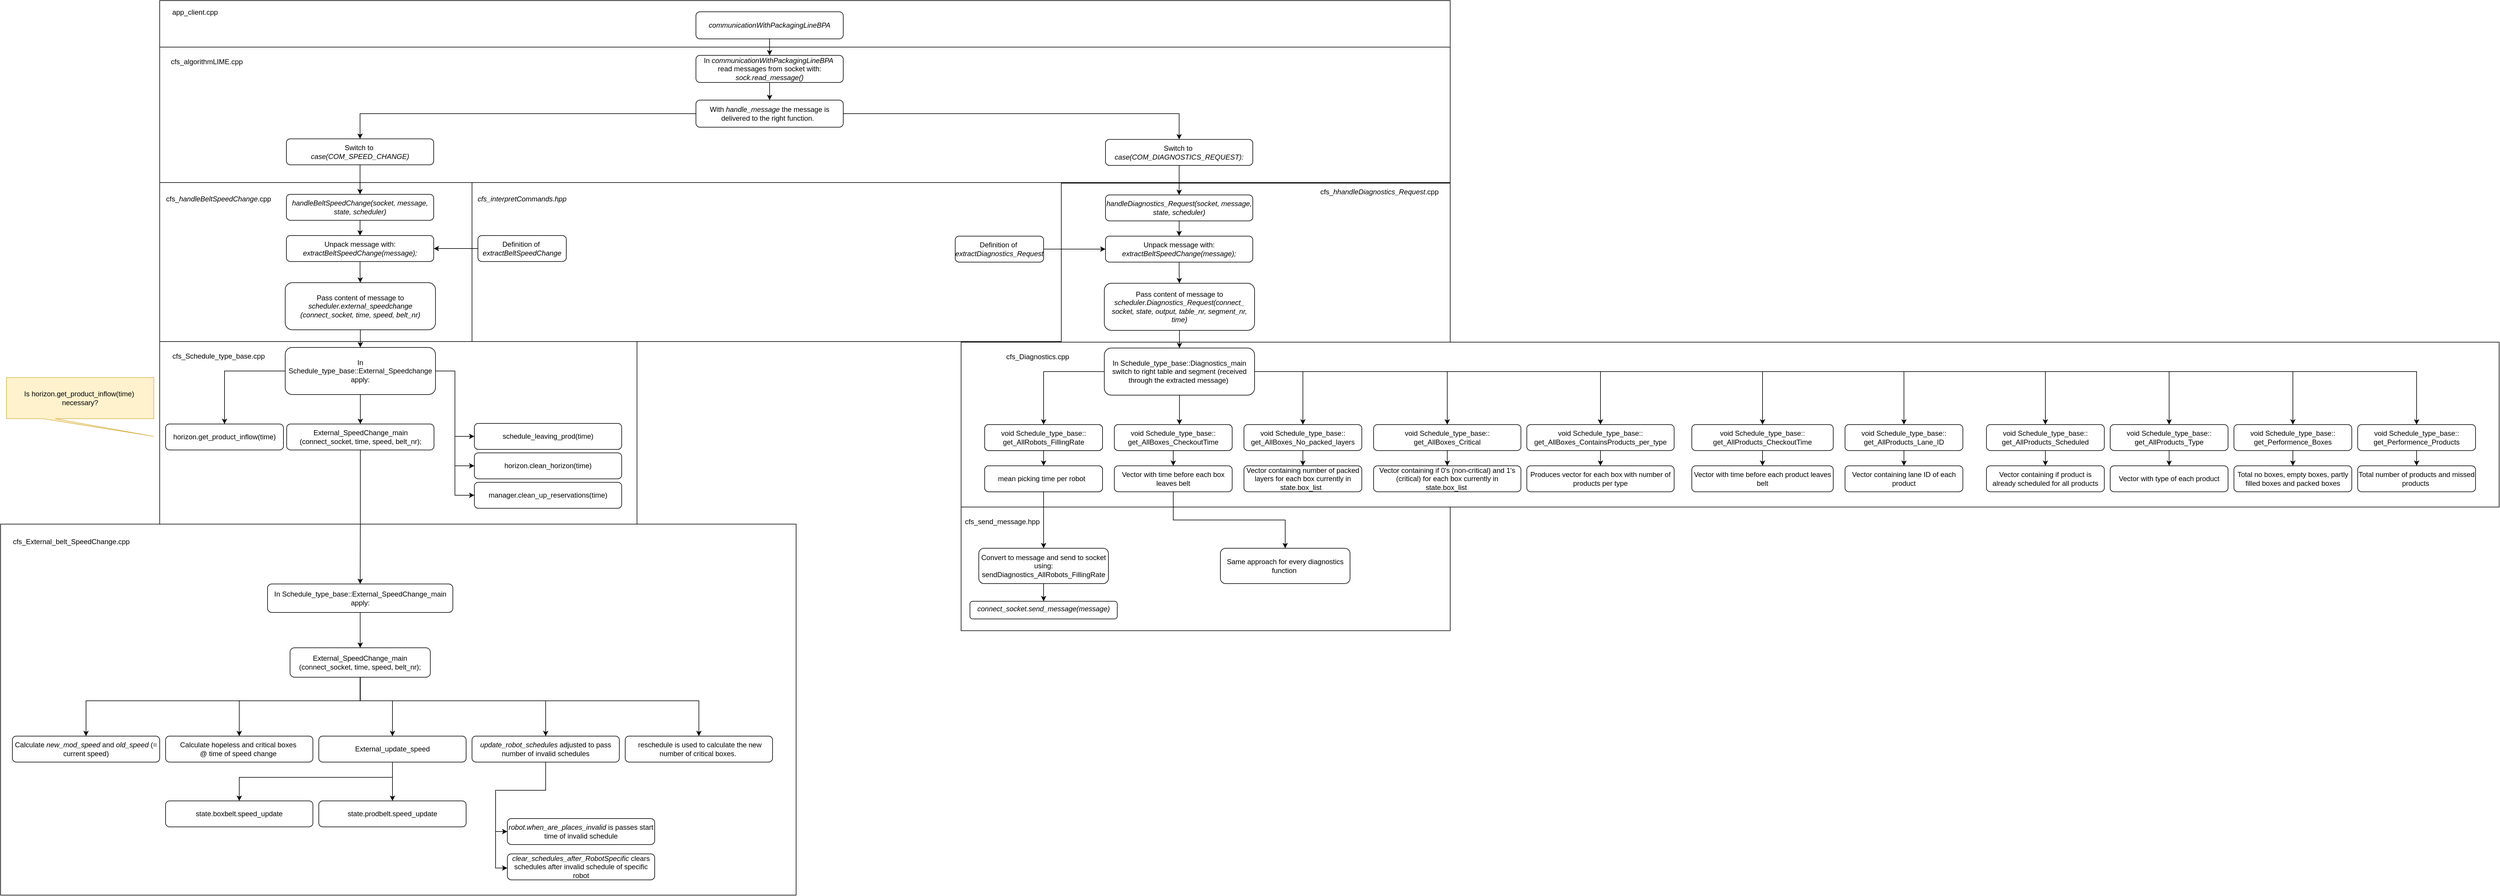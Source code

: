 <mxfile version="18.0.2" type="github">
  <diagram id="gCtPcfJS6JaqNg2GEyyg" name="Page-1">
    <mxGraphModel dx="1138" dy="635" grid="1" gridSize="10" guides="1" tooltips="1" connect="1" arrows="1" fold="1" page="1" pageScale="1" pageWidth="4681" pageHeight="3300" math="0" shadow="0">
      <root>
        <mxCell id="0" />
        <mxCell id="1" parent="0" />
        <mxCell id="_uPSI7V9LJjAf7ilbO6s-1" value="" style="whiteSpace=wrap;html=1;fillColor=none;container=0;" vertex="1" parent="1">
          <mxGeometry x="2010" y="1800" width="830" height="210" as="geometry" />
        </mxCell>
        <mxCell id="_uPSI7V9LJjAf7ilbO6s-2" value="" style="whiteSpace=wrap;html=1;fillColor=none;container=0;" vertex="1" parent="1">
          <mxGeometry x="650" y="1019" width="2190" height="230" as="geometry" />
        </mxCell>
        <mxCell id="_uPSI7V9LJjAf7ilbO6s-3" value="" style="whiteSpace=wrap;html=1;fillColor=none;container=1;" vertex="1" parent="1">
          <mxGeometry x="650" y="1519" width="810" height="310" as="geometry" />
        </mxCell>
        <mxCell id="_uPSI7V9LJjAf7ilbO6s-4" value="In Schedule_type_base::External_Speedchange&lt;br&gt;apply:" style="rounded=1;whiteSpace=wrap;html=1;fontSize=12;glass=0;strokeWidth=1;shadow=0;" vertex="1" parent="_uPSI7V9LJjAf7ilbO6s-3">
          <mxGeometry x="213" y="10" width="255" height="80" as="geometry" />
        </mxCell>
        <mxCell id="_uPSI7V9LJjAf7ilbO6s-5" value="External_SpeedChange_main&lt;br&gt;(connect_socket, time, speed, belt_nr);" style="rounded=1;whiteSpace=wrap;html=1;fontSize=12;glass=0;strokeWidth=1;shadow=0;" vertex="1" parent="_uPSI7V9LJjAf7ilbO6s-3">
          <mxGeometry x="215.5" y="139.999" width="250" height="44.083" as="geometry" />
        </mxCell>
        <mxCell id="_uPSI7V9LJjAf7ilbO6s-6" value="" style="edgeStyle=orthogonalEdgeStyle;rounded=0;orthogonalLoop=1;jettySize=auto;html=1;" edge="1" parent="_uPSI7V9LJjAf7ilbO6s-3" source="_uPSI7V9LJjAf7ilbO6s-4" target="_uPSI7V9LJjAf7ilbO6s-5">
          <mxGeometry relative="1" as="geometry" />
        </mxCell>
        <mxCell id="_uPSI7V9LJjAf7ilbO6s-7" value="cfs_Schedule_type_base.cpp" style="text;html=1;strokeColor=none;fillColor=none;align=center;verticalAlign=middle;whiteSpace=wrap;rounded=0;" vertex="1" parent="_uPSI7V9LJjAf7ilbO6s-3">
          <mxGeometry x="70" y="10" width="60" height="30" as="geometry" />
        </mxCell>
        <mxCell id="_uPSI7V9LJjAf7ilbO6s-8" value="horizon.get_product_inflow(time)" style="rounded=1;whiteSpace=wrap;html=1;fontSize=12;glass=0;strokeWidth=1;shadow=0;" vertex="1" parent="_uPSI7V9LJjAf7ilbO6s-3">
          <mxGeometry x="10" y="140" width="200" height="44.08" as="geometry" />
        </mxCell>
        <mxCell id="_uPSI7V9LJjAf7ilbO6s-9" style="edgeStyle=orthogonalEdgeStyle;rounded=0;orthogonalLoop=1;jettySize=auto;html=1;" edge="1" parent="_uPSI7V9LJjAf7ilbO6s-3" source="_uPSI7V9LJjAf7ilbO6s-4" target="_uPSI7V9LJjAf7ilbO6s-8">
          <mxGeometry relative="1" as="geometry" />
        </mxCell>
        <mxCell id="_uPSI7V9LJjAf7ilbO6s-10" value="" style="whiteSpace=wrap;html=1;fillColor=none;" vertex="1" parent="1">
          <mxGeometry x="650" y="940" width="2190" height="79" as="geometry" />
        </mxCell>
        <mxCell id="_uPSI7V9LJjAf7ilbO6s-11" value="app_client.cpp" style="text;html=1;strokeColor=none;fillColor=none;align=center;verticalAlign=middle;whiteSpace=wrap;rounded=0;" vertex="1" parent="1">
          <mxGeometry x="680" y="945" width="60" height="30" as="geometry" />
        </mxCell>
        <mxCell id="_uPSI7V9LJjAf7ilbO6s-12" style="edgeStyle=orthogonalEdgeStyle;rounded=0;orthogonalLoop=1;jettySize=auto;html=1;entryX=0.5;entryY=0;entryDx=0;entryDy=0;" edge="1" parent="1" source="_uPSI7V9LJjAf7ilbO6s-13" target="_uPSI7V9LJjAf7ilbO6s-16">
          <mxGeometry relative="1" as="geometry" />
        </mxCell>
        <mxCell id="_uPSI7V9LJjAf7ilbO6s-13" value="In&amp;nbsp;&lt;i&gt;communicationWithPackagingLineBPA&amp;nbsp;&lt;/i&gt;&lt;br&gt;read messages from socket with:&lt;br&gt;&lt;i&gt;sock.read_message()&lt;/i&gt;" style="rounded=1;whiteSpace=wrap;html=1;fontSize=12;glass=0;strokeWidth=1;shadow=0;" vertex="1" parent="1">
          <mxGeometry x="1560" y="1033" width="250" height="46" as="geometry" />
        </mxCell>
        <mxCell id="_uPSI7V9LJjAf7ilbO6s-14" style="edgeStyle=orthogonalEdgeStyle;rounded=0;orthogonalLoop=1;jettySize=auto;html=1;" edge="1" parent="1" source="_uPSI7V9LJjAf7ilbO6s-16" target="_uPSI7V9LJjAf7ilbO6s-76">
          <mxGeometry relative="1" as="geometry" />
        </mxCell>
        <mxCell id="_uPSI7V9LJjAf7ilbO6s-15" style="edgeStyle=orthogonalEdgeStyle;rounded=0;orthogonalLoop=1;jettySize=auto;html=1;entryX=0.5;entryY=0;entryDx=0;entryDy=0;" edge="1" parent="1" source="_uPSI7V9LJjAf7ilbO6s-16" target="_uPSI7V9LJjAf7ilbO6s-75">
          <mxGeometry relative="1" as="geometry" />
        </mxCell>
        <mxCell id="_uPSI7V9LJjAf7ilbO6s-16" value="With &lt;i&gt;handle_message &lt;/i&gt;the message is delivered to the right function.&amp;nbsp;&amp;nbsp;" style="rounded=1;whiteSpace=wrap;html=1;fontSize=12;glass=0;strokeWidth=1;shadow=0;" vertex="1" parent="1">
          <mxGeometry x="1560" y="1109" width="250" height="46" as="geometry" />
        </mxCell>
        <mxCell id="_uPSI7V9LJjAf7ilbO6s-17" value="" style="edgeStyle=orthogonalEdgeStyle;rounded=0;orthogonalLoop=1;jettySize=auto;html=1;entryX=0.5;entryY=0;entryDx=0;entryDy=0;" edge="1" parent="1" source="_uPSI7V9LJjAf7ilbO6s-18" target="_uPSI7V9LJjAf7ilbO6s-13">
          <mxGeometry relative="1" as="geometry">
            <mxPoint x="990" y="1029" as="targetPoint" />
          </mxGeometry>
        </mxCell>
        <mxCell id="_uPSI7V9LJjAf7ilbO6s-18" value="&lt;i&gt;communicationWithPackagingLineBPA&lt;/i&gt;" style="rounded=1;whiteSpace=wrap;html=1;fontSize=12;glass=0;strokeWidth=1;shadow=0;" vertex="1" parent="1">
          <mxGeometry x="1560" y="959" width="250" height="46" as="geometry" />
        </mxCell>
        <mxCell id="_uPSI7V9LJjAf7ilbO6s-19" value="cfs_algorithmLIME.cpp" style="text;html=1;strokeColor=none;fillColor=none;align=center;verticalAlign=middle;whiteSpace=wrap;rounded=0;" vertex="1" parent="1">
          <mxGeometry x="700" y="1029" width="60" height="30" as="geometry" />
        </mxCell>
        <mxCell id="_uPSI7V9LJjAf7ilbO6s-20" value="" style="whiteSpace=wrap;html=1;fillColor=none;" vertex="1" parent="1">
          <mxGeometry x="650" y="1249" width="530" height="270" as="geometry" />
        </mxCell>
        <mxCell id="_uPSI7V9LJjAf7ilbO6s-21" value="" style="edgeStyle=orthogonalEdgeStyle;rounded=0;orthogonalLoop=1;jettySize=auto;html=1;" edge="1" parent="1" source="_uPSI7V9LJjAf7ilbO6s-22" target="_uPSI7V9LJjAf7ilbO6s-26">
          <mxGeometry relative="1" as="geometry" />
        </mxCell>
        <mxCell id="_uPSI7V9LJjAf7ilbO6s-22" value="&lt;i&gt;handleBeltSpeedChange(socket, message, state, scheduler)&lt;/i&gt;" style="rounded=1;whiteSpace=wrap;html=1;fontSize=12;glass=0;strokeWidth=1;shadow=0;" vertex="1" parent="1">
          <mxGeometry x="865" y="1268.999" width="250" height="44.083" as="geometry" />
        </mxCell>
        <mxCell id="_uPSI7V9LJjAf7ilbO6s-23" style="edgeStyle=orthogonalEdgeStyle;rounded=0;orthogonalLoop=1;jettySize=auto;html=1;entryX=0.5;entryY=0;entryDx=0;entryDy=0;" edge="1" parent="1" source="_uPSI7V9LJjAf7ilbO6s-76" target="_uPSI7V9LJjAf7ilbO6s-22">
          <mxGeometry relative="1" as="geometry" />
        </mxCell>
        <mxCell id="_uPSI7V9LJjAf7ilbO6s-24" value="cfs_&lt;i&gt;handleBeltSpeedChange&lt;/i&gt;.cpp" style="text;html=1;strokeColor=none;fillColor=none;align=center;verticalAlign=middle;whiteSpace=wrap;rounded=0;" vertex="1" parent="1">
          <mxGeometry x="720" y="1262" width="60" height="30" as="geometry" />
        </mxCell>
        <mxCell id="_uPSI7V9LJjAf7ilbO6s-25" value="" style="edgeStyle=orthogonalEdgeStyle;rounded=0;orthogonalLoop=1;jettySize=auto;html=1;" edge="1" parent="1" source="_uPSI7V9LJjAf7ilbO6s-26" target="_uPSI7V9LJjAf7ilbO6s-32">
          <mxGeometry relative="1" as="geometry" />
        </mxCell>
        <mxCell id="_uPSI7V9LJjAf7ilbO6s-26" value="Unpack message with:&lt;i&gt; extractBeltSpeedChange(message);&lt;/i&gt;" style="rounded=1;whiteSpace=wrap;html=1;fontSize=12;glass=0;strokeWidth=1;shadow=0;" vertex="1" parent="1">
          <mxGeometry x="865" y="1338.999" width="250" height="44.083" as="geometry" />
        </mxCell>
        <mxCell id="_uPSI7V9LJjAf7ilbO6s-27" value="" style="whiteSpace=wrap;html=1;fillColor=none;" vertex="1" parent="1">
          <mxGeometry x="1180" y="1249" width="1000" height="270" as="geometry" />
        </mxCell>
        <mxCell id="_uPSI7V9LJjAf7ilbO6s-28" value="&lt;i&gt;cfs_interpretCommands.hpp&lt;/i&gt;" style="text;html=1;strokeColor=none;fillColor=none;align=center;verticalAlign=middle;whiteSpace=wrap;rounded=0;" vertex="1" parent="1">
          <mxGeometry x="1235" y="1262" width="60" height="30" as="geometry" />
        </mxCell>
        <mxCell id="_uPSI7V9LJjAf7ilbO6s-29" value="" style="edgeStyle=orthogonalEdgeStyle;rounded=0;orthogonalLoop=1;jettySize=auto;html=1;" edge="1" parent="1" source="_uPSI7V9LJjAf7ilbO6s-30" target="_uPSI7V9LJjAf7ilbO6s-26">
          <mxGeometry relative="1" as="geometry" />
        </mxCell>
        <mxCell id="_uPSI7V9LJjAf7ilbO6s-30" value="Definition of&amp;nbsp;&lt;br&gt;&lt;i&gt;extractBeltSpeedChange&lt;/i&gt;" style="rounded=1;whiteSpace=wrap;html=1;fontSize=12;glass=0;strokeWidth=1;shadow=0;" vertex="1" parent="1">
          <mxGeometry x="1190" y="1339" width="150" height="44.08" as="geometry" />
        </mxCell>
        <mxCell id="_uPSI7V9LJjAf7ilbO6s-31" value="" style="edgeStyle=orthogonalEdgeStyle;rounded=0;orthogonalLoop=1;jettySize=auto;html=1;" edge="1" parent="1" source="_uPSI7V9LJjAf7ilbO6s-32" target="_uPSI7V9LJjAf7ilbO6s-4">
          <mxGeometry relative="1" as="geometry" />
        </mxCell>
        <mxCell id="_uPSI7V9LJjAf7ilbO6s-32" value="Pass content of message to &lt;i&gt;scheduler.external_speedchange&lt;br&gt;(connect_socket, time, speed, belt_nr)&lt;/i&gt;" style="rounded=1;whiteSpace=wrap;html=1;fontSize=12;glass=0;strokeWidth=1;shadow=0;" vertex="1" parent="1">
          <mxGeometry x="863" y="1419" width="255" height="80" as="geometry" />
        </mxCell>
        <mxCell id="_uPSI7V9LJjAf7ilbO6s-33" style="edgeStyle=orthogonalEdgeStyle;rounded=0;orthogonalLoop=1;jettySize=auto;html=1;entryX=0;entryY=0.5;entryDx=0;entryDy=0;" edge="1" parent="1" source="_uPSI7V9LJjAf7ilbO6s-4" target="_uPSI7V9LJjAf7ilbO6s-36">
          <mxGeometry relative="1" as="geometry" />
        </mxCell>
        <mxCell id="_uPSI7V9LJjAf7ilbO6s-34" style="edgeStyle=orthogonalEdgeStyle;rounded=0;orthogonalLoop=1;jettySize=auto;html=1;entryX=0;entryY=0.5;entryDx=0;entryDy=0;" edge="1" parent="1" source="_uPSI7V9LJjAf7ilbO6s-4" target="_uPSI7V9LJjAf7ilbO6s-37">
          <mxGeometry relative="1" as="geometry" />
        </mxCell>
        <mxCell id="_uPSI7V9LJjAf7ilbO6s-35" style="edgeStyle=orthogonalEdgeStyle;rounded=0;orthogonalLoop=1;jettySize=auto;html=1;entryX=0;entryY=0.5;entryDx=0;entryDy=0;" edge="1" parent="1" source="_uPSI7V9LJjAf7ilbO6s-4" target="_uPSI7V9LJjAf7ilbO6s-38">
          <mxGeometry relative="1" as="geometry" />
        </mxCell>
        <mxCell id="_uPSI7V9LJjAf7ilbO6s-36" value="schedule_leaving_prod(time)" style="rounded=1;whiteSpace=wrap;html=1;fontSize=12;glass=0;strokeWidth=1;shadow=0;" vertex="1" parent="1">
          <mxGeometry x="1184" y="1657.999" width="250" height="44.083" as="geometry" />
        </mxCell>
        <mxCell id="_uPSI7V9LJjAf7ilbO6s-37" value="horizon.clean_horizon(time)" style="rounded=1;whiteSpace=wrap;html=1;fontSize=12;glass=0;strokeWidth=1;shadow=0;" vertex="1" parent="1">
          <mxGeometry x="1184" y="1707.999" width="250" height="44.083" as="geometry" />
        </mxCell>
        <mxCell id="_uPSI7V9LJjAf7ilbO6s-38" value="manager.clean_up_reservations(time)" style="rounded=1;whiteSpace=wrap;html=1;fontSize=12;glass=0;strokeWidth=1;shadow=0;" vertex="1" parent="1">
          <mxGeometry x="1184" y="1757.999" width="250" height="44.083" as="geometry" />
        </mxCell>
        <mxCell id="_uPSI7V9LJjAf7ilbO6s-39" value="" style="whiteSpace=wrap;html=1;fillColor=none;container=1;" vertex="1" parent="1">
          <mxGeometry x="380" y="1829" width="1350" height="630" as="geometry" />
        </mxCell>
        <mxCell id="_uPSI7V9LJjAf7ilbO6s-40" value="In Schedule_type_base::External_SpeedChange_main&lt;br&gt;apply:" style="rounded=1;whiteSpace=wrap;html=1;fontSize=12;glass=0;strokeWidth=1;shadow=0;" vertex="1" parent="_uPSI7V9LJjAf7ilbO6s-39">
          <mxGeometry x="453" y="101.61" width="314.5" height="48.39" as="geometry" />
        </mxCell>
        <mxCell id="_uPSI7V9LJjAf7ilbO6s-41" value="External_SpeedChange_main&lt;br&gt;(connect_socket, time, speed, belt_nr);" style="rounded=1;whiteSpace=wrap;html=1;fontSize=12;glass=0;strokeWidth=1;shadow=0;" vertex="1" parent="_uPSI7V9LJjAf7ilbO6s-39">
          <mxGeometry x="491.21" y="210" width="238.08" height="50" as="geometry" />
        </mxCell>
        <mxCell id="_uPSI7V9LJjAf7ilbO6s-42" value="" style="edgeStyle=orthogonalEdgeStyle;rounded=0;orthogonalLoop=1;jettySize=auto;html=1;" edge="1" parent="_uPSI7V9LJjAf7ilbO6s-39" source="_uPSI7V9LJjAf7ilbO6s-40" target="_uPSI7V9LJjAf7ilbO6s-41">
          <mxGeometry relative="1" as="geometry" />
        </mxCell>
        <mxCell id="_uPSI7V9LJjAf7ilbO6s-43" value="cfs_External_belt_SpeedChange.cpp" style="text;html=1;strokeColor=none;fillColor=none;align=center;verticalAlign=middle;whiteSpace=wrap;rounded=0;" vertex="1" parent="_uPSI7V9LJjAf7ilbO6s-39">
          <mxGeometry x="70.003" y="0.003" width="100" height="60.968" as="geometry" />
        </mxCell>
        <mxCell id="_uPSI7V9LJjAf7ilbO6s-44" style="edgeStyle=orthogonalEdgeStyle;rounded=0;orthogonalLoop=1;jettySize=auto;html=1;" edge="1" parent="1" source="_uPSI7V9LJjAf7ilbO6s-5" target="_uPSI7V9LJjAf7ilbO6s-40">
          <mxGeometry relative="1" as="geometry" />
        </mxCell>
        <mxCell id="_uPSI7V9LJjAf7ilbO6s-45" value="Calculate &lt;i&gt;new_mod_speed&lt;/i&gt; and &lt;i&gt;old_speed&lt;/i&gt; (= current speed)" style="rounded=1;whiteSpace=wrap;html=1;fontSize=12;glass=0;strokeWidth=1;shadow=0;" vertex="1" parent="1">
          <mxGeometry x="400" y="2188.999" width="250" height="44.083" as="geometry" />
        </mxCell>
        <mxCell id="_uPSI7V9LJjAf7ilbO6s-46" value="Calculate hopeless and critical boxes&amp;nbsp;&lt;br&gt;@ time of speed change&amp;nbsp;" style="rounded=1;whiteSpace=wrap;html=1;fontSize=12;glass=0;strokeWidth=1;shadow=0;" vertex="1" parent="1">
          <mxGeometry x="660" y="2188.999" width="250" height="44.083" as="geometry" />
        </mxCell>
        <mxCell id="_uPSI7V9LJjAf7ilbO6s-47" value="" style="edgeStyle=orthogonalEdgeStyle;rounded=0;orthogonalLoop=1;jettySize=auto;html=1;" edge="1" parent="1" source="_uPSI7V9LJjAf7ilbO6s-49" target="_uPSI7V9LJjAf7ilbO6s-55">
          <mxGeometry relative="1" as="geometry" />
        </mxCell>
        <mxCell id="_uPSI7V9LJjAf7ilbO6s-48" style="edgeStyle=orthogonalEdgeStyle;rounded=0;orthogonalLoop=1;jettySize=auto;html=1;" edge="1" parent="1" source="_uPSI7V9LJjAf7ilbO6s-49" target="_uPSI7V9LJjAf7ilbO6s-54">
          <mxGeometry relative="1" as="geometry">
            <Array as="points">
              <mxPoint x="1045" y="2259" />
              <mxPoint x="785" y="2259" />
            </Array>
          </mxGeometry>
        </mxCell>
        <mxCell id="_uPSI7V9LJjAf7ilbO6s-49" value="External_update_speed" style="rounded=1;whiteSpace=wrap;html=1;fontSize=12;glass=0;strokeWidth=1;shadow=0;" vertex="1" parent="1">
          <mxGeometry x="920" y="2188.999" width="250" height="44.083" as="geometry" />
        </mxCell>
        <mxCell id="_uPSI7V9LJjAf7ilbO6s-50" style="edgeStyle=orthogonalEdgeStyle;rounded=0;orthogonalLoop=1;jettySize=auto;html=1;entryX=0;entryY=0.5;entryDx=0;entryDy=0;" edge="1" parent="1" source="_uPSI7V9LJjAf7ilbO6s-52" target="_uPSI7V9LJjAf7ilbO6s-56">
          <mxGeometry relative="1" as="geometry" />
        </mxCell>
        <mxCell id="_uPSI7V9LJjAf7ilbO6s-51" style="edgeStyle=orthogonalEdgeStyle;rounded=0;orthogonalLoop=1;jettySize=auto;html=1;entryX=0;entryY=0.5;entryDx=0;entryDy=0;" edge="1" parent="1">
          <mxGeometry relative="1" as="geometry">
            <mxPoint x="1305" y="2235.082" as="sourcePoint" />
            <mxPoint x="1240" y="2413.041" as="targetPoint" />
            <Array as="points">
              <mxPoint x="1305" y="2281" />
              <mxPoint x="1220" y="2281" />
              <mxPoint x="1220" y="2413" />
            </Array>
          </mxGeometry>
        </mxCell>
        <mxCell id="_uPSI7V9LJjAf7ilbO6s-52" value="&lt;i&gt;update_robot_schedules&lt;/i&gt; adjusted to pass number of invalid schedules" style="rounded=1;whiteSpace=wrap;html=1;fontSize=12;glass=0;strokeWidth=1;shadow=0;" vertex="1" parent="1">
          <mxGeometry x="1180" y="2188.999" width="250" height="44.083" as="geometry" />
        </mxCell>
        <mxCell id="_uPSI7V9LJjAf7ilbO6s-53" value="&amp;nbsp;reschedule is used to calculate the new number of critical boxes.&amp;nbsp;" style="rounded=1;whiteSpace=wrap;html=1;fontSize=12;glass=0;strokeWidth=1;shadow=0;" vertex="1" parent="1">
          <mxGeometry x="1440" y="2188.999" width="250" height="44.083" as="geometry" />
        </mxCell>
        <mxCell id="_uPSI7V9LJjAf7ilbO6s-54" value="state.boxbelt.speed_update" style="rounded=1;whiteSpace=wrap;html=1;fontSize=12;glass=0;strokeWidth=1;shadow=0;" vertex="1" parent="1">
          <mxGeometry x="660" y="2298.999" width="250" height="44.083" as="geometry" />
        </mxCell>
        <mxCell id="_uPSI7V9LJjAf7ilbO6s-55" value="state.prodbelt.speed_update" style="rounded=1;whiteSpace=wrap;html=1;fontSize=12;glass=0;strokeWidth=1;shadow=0;" vertex="1" parent="1">
          <mxGeometry x="920" y="2298.999" width="250" height="44.083" as="geometry" />
        </mxCell>
        <mxCell id="_uPSI7V9LJjAf7ilbO6s-56" value="&lt;i&gt;robot.when_are_places_invalid &lt;/i&gt;is passes start time of invalid schedule" style="rounded=1;whiteSpace=wrap;html=1;fontSize=12;glass=0;strokeWidth=1;shadow=0;" vertex="1" parent="1">
          <mxGeometry x="1240" y="2328.999" width="250" height="44.083" as="geometry" />
        </mxCell>
        <mxCell id="_uPSI7V9LJjAf7ilbO6s-57" value="&lt;i&gt;clear_schedules_after_RobotSpecific&amp;nbsp;&lt;/i&gt;clears schedules after invalid schedule of specific robot" style="rounded=1;whiteSpace=wrap;html=1;fontSize=12;glass=0;strokeWidth=1;shadow=0;" vertex="1" parent="1">
          <mxGeometry x="1240" y="2388.999" width="250" height="44.083" as="geometry" />
        </mxCell>
        <mxCell id="_uPSI7V9LJjAf7ilbO6s-58" style="edgeStyle=orthogonalEdgeStyle;rounded=0;orthogonalLoop=1;jettySize=auto;html=1;entryX=0.5;entryY=0;entryDx=0;entryDy=0;" edge="1" parent="1" source="_uPSI7V9LJjAf7ilbO6s-41" target="_uPSI7V9LJjAf7ilbO6s-45">
          <mxGeometry relative="1" as="geometry">
            <Array as="points">
              <mxPoint x="990" y="2129" />
              <mxPoint x="525" y="2129" />
            </Array>
          </mxGeometry>
        </mxCell>
        <mxCell id="_uPSI7V9LJjAf7ilbO6s-59" style="edgeStyle=orthogonalEdgeStyle;rounded=0;orthogonalLoop=1;jettySize=auto;html=1;" edge="1" parent="1" source="_uPSI7V9LJjAf7ilbO6s-41" target="_uPSI7V9LJjAf7ilbO6s-46">
          <mxGeometry relative="1" as="geometry">
            <Array as="points">
              <mxPoint x="990" y="2129" />
              <mxPoint x="785" y="2129" />
            </Array>
          </mxGeometry>
        </mxCell>
        <mxCell id="_uPSI7V9LJjAf7ilbO6s-60" style="edgeStyle=orthogonalEdgeStyle;rounded=0;orthogonalLoop=1;jettySize=auto;html=1;" edge="1" parent="1" source="_uPSI7V9LJjAf7ilbO6s-41" target="_uPSI7V9LJjAf7ilbO6s-49">
          <mxGeometry relative="1" as="geometry">
            <Array as="points">
              <mxPoint x="990" y="2129" />
              <mxPoint x="1045" y="2129" />
            </Array>
          </mxGeometry>
        </mxCell>
        <mxCell id="_uPSI7V9LJjAf7ilbO6s-61" style="edgeStyle=orthogonalEdgeStyle;rounded=0;orthogonalLoop=1;jettySize=auto;html=1;" edge="1" parent="1" source="_uPSI7V9LJjAf7ilbO6s-41" target="_uPSI7V9LJjAf7ilbO6s-52">
          <mxGeometry relative="1" as="geometry">
            <Array as="points">
              <mxPoint x="990" y="2129" />
              <mxPoint x="1305" y="2129" />
            </Array>
          </mxGeometry>
        </mxCell>
        <mxCell id="_uPSI7V9LJjAf7ilbO6s-62" style="edgeStyle=orthogonalEdgeStyle;rounded=0;orthogonalLoop=1;jettySize=auto;html=1;" edge="1" parent="1" source="_uPSI7V9LJjAf7ilbO6s-41" target="_uPSI7V9LJjAf7ilbO6s-53">
          <mxGeometry relative="1" as="geometry">
            <Array as="points">
              <mxPoint x="990" y="2129" />
              <mxPoint x="1565" y="2129" />
            </Array>
          </mxGeometry>
        </mxCell>
        <mxCell id="_uPSI7V9LJjAf7ilbO6s-63" value="" style="whiteSpace=wrap;html=1;fillColor=none;container=0;" vertex="1" parent="1">
          <mxGeometry x="2010" y="1520" width="2610" height="280" as="geometry" />
        </mxCell>
        <mxCell id="_uPSI7V9LJjAf7ilbO6s-64" value="" style="whiteSpace=wrap;html=1;fillColor=none;" vertex="1" parent="1">
          <mxGeometry x="2180" y="1250" width="660" height="270" as="geometry" />
        </mxCell>
        <mxCell id="_uPSI7V9LJjAf7ilbO6s-65" value="" style="edgeStyle=orthogonalEdgeStyle;rounded=0;orthogonalLoop=1;jettySize=auto;html=1;" edge="1" parent="1" source="_uPSI7V9LJjAf7ilbO6s-66" target="_uPSI7V9LJjAf7ilbO6s-70">
          <mxGeometry relative="1" as="geometry" />
        </mxCell>
        <mxCell id="_uPSI7V9LJjAf7ilbO6s-66" value="&lt;i&gt;handleDiagnostics_Request(socket, message, state, scheduler)&lt;/i&gt;" style="rounded=1;whiteSpace=wrap;html=1;fontSize=12;glass=0;strokeWidth=1;shadow=0;" vertex="1" parent="1">
          <mxGeometry x="2255" y="1269.999" width="250" height="44.083" as="geometry" />
        </mxCell>
        <mxCell id="_uPSI7V9LJjAf7ilbO6s-67" style="edgeStyle=orthogonalEdgeStyle;rounded=0;orthogonalLoop=1;jettySize=auto;html=1;entryX=0.5;entryY=0;entryDx=0;entryDy=0;" edge="1" parent="1" source="_uPSI7V9LJjAf7ilbO6s-75" target="_uPSI7V9LJjAf7ilbO6s-66">
          <mxGeometry relative="1" as="geometry" />
        </mxCell>
        <mxCell id="_uPSI7V9LJjAf7ilbO6s-68" value="cfs_&lt;i&gt;hhandleDiagnostics_Request&lt;/i&gt;.cpp" style="text;html=1;strokeColor=none;fillColor=none;align=center;verticalAlign=middle;whiteSpace=wrap;rounded=0;" vertex="1" parent="1">
          <mxGeometry x="2690" y="1250" width="60" height="30" as="geometry" />
        </mxCell>
        <mxCell id="_uPSI7V9LJjAf7ilbO6s-69" value="" style="edgeStyle=orthogonalEdgeStyle;rounded=0;orthogonalLoop=1;jettySize=auto;html=1;" edge="1" parent="1" source="_uPSI7V9LJjAf7ilbO6s-70" target="_uPSI7V9LJjAf7ilbO6s-74">
          <mxGeometry relative="1" as="geometry" />
        </mxCell>
        <mxCell id="_uPSI7V9LJjAf7ilbO6s-70" value="Unpack message with:&lt;i&gt; extractBeltSpeedChange(message);&lt;/i&gt;" style="rounded=1;whiteSpace=wrap;html=1;fontSize=12;glass=0;strokeWidth=1;shadow=0;" vertex="1" parent="1">
          <mxGeometry x="2255" y="1339.999" width="250" height="44.083" as="geometry" />
        </mxCell>
        <mxCell id="_uPSI7V9LJjAf7ilbO6s-71" value="" style="edgeStyle=orthogonalEdgeStyle;rounded=0;orthogonalLoop=1;jettySize=auto;html=1;" edge="1" parent="1" source="_uPSI7V9LJjAf7ilbO6s-72" target="_uPSI7V9LJjAf7ilbO6s-70">
          <mxGeometry relative="1" as="geometry" />
        </mxCell>
        <mxCell id="_uPSI7V9LJjAf7ilbO6s-72" value="Definition of&amp;nbsp;&lt;br&gt;&lt;i&gt;extractDiagnostics_Request&lt;/i&gt;" style="rounded=1;whiteSpace=wrap;html=1;fontSize=12;glass=0;strokeWidth=1;shadow=0;" vertex="1" parent="1">
          <mxGeometry x="2000" y="1340" width="150" height="44.08" as="geometry" />
        </mxCell>
        <mxCell id="_uPSI7V9LJjAf7ilbO6s-73" value="" style="edgeStyle=orthogonalEdgeStyle;rounded=0;orthogonalLoop=1;jettySize=auto;html=1;" edge="1" parent="1" source="_uPSI7V9LJjAf7ilbO6s-74" target="_uPSI7V9LJjAf7ilbO6s-86">
          <mxGeometry relative="1" as="geometry" />
        </mxCell>
        <mxCell id="_uPSI7V9LJjAf7ilbO6s-74" value="Pass content of message to &lt;i&gt;scheduler.Diagnostics_Request(connect_&lt;br&gt;socket, state, output, table_nr, segment_nr, time)&lt;/i&gt;" style="rounded=1;whiteSpace=wrap;html=1;fontSize=12;glass=0;strokeWidth=1;shadow=0;" vertex="1" parent="1">
          <mxGeometry x="2253" y="1420" width="255" height="80" as="geometry" />
        </mxCell>
        <mxCell id="_uPSI7V9LJjAf7ilbO6s-75" value="Switch to&amp;nbsp;&lt;br&gt;&lt;i&gt;case(COM_DIAGNOSTICS_REQUEST):&lt;/i&gt;" style="rounded=1;whiteSpace=wrap;html=1;fontSize=12;glass=0;strokeWidth=1;shadow=0;" vertex="1" parent="1">
          <mxGeometry x="2255" y="1175.729" width="250" height="44.083" as="geometry" />
        </mxCell>
        <mxCell id="_uPSI7V9LJjAf7ilbO6s-76" value="Switch to&amp;nbsp;&lt;br&gt;&amp;nbsp;&lt;i&gt;case(COM_SPEED_CHANGE)&lt;/i&gt;&amp;nbsp;" style="rounded=1;whiteSpace=wrap;html=1;fontSize=12;glass=0;strokeWidth=1;shadow=0;" vertex="1" parent="1">
          <mxGeometry x="865" y="1174.729" width="250" height="44.083" as="geometry" />
        </mxCell>
        <mxCell id="_uPSI7V9LJjAf7ilbO6s-77" style="edgeStyle=orthogonalEdgeStyle;rounded=0;orthogonalLoop=1;jettySize=auto;html=1;exitX=1;exitY=0.5;exitDx=0;exitDy=0;" edge="1" parent="1" source="_uPSI7V9LJjAf7ilbO6s-86" target="_uPSI7V9LJjAf7ilbO6s-102">
          <mxGeometry relative="1" as="geometry" />
        </mxCell>
        <mxCell id="_uPSI7V9LJjAf7ilbO6s-78" style="edgeStyle=orthogonalEdgeStyle;rounded=0;orthogonalLoop=1;jettySize=auto;html=1;" edge="1" parent="1" source="_uPSI7V9LJjAf7ilbO6s-86" target="_uPSI7V9LJjAf7ilbO6s-105">
          <mxGeometry relative="1" as="geometry" />
        </mxCell>
        <mxCell id="_uPSI7V9LJjAf7ilbO6s-79" style="edgeStyle=orthogonalEdgeStyle;rounded=0;orthogonalLoop=1;jettySize=auto;html=1;entryX=0.5;entryY=0;entryDx=0;entryDy=0;" edge="1" parent="1" source="_uPSI7V9LJjAf7ilbO6s-86" target="_uPSI7V9LJjAf7ilbO6s-130">
          <mxGeometry relative="1" as="geometry" />
        </mxCell>
        <mxCell id="_uPSI7V9LJjAf7ilbO6s-80" style="edgeStyle=orthogonalEdgeStyle;rounded=0;orthogonalLoop=1;jettySize=auto;html=1;" edge="1" parent="1" source="_uPSI7V9LJjAf7ilbO6s-86" target="_uPSI7V9LJjAf7ilbO6s-108">
          <mxGeometry relative="1" as="geometry" />
        </mxCell>
        <mxCell id="_uPSI7V9LJjAf7ilbO6s-81" style="edgeStyle=orthogonalEdgeStyle;rounded=0;orthogonalLoop=1;jettySize=auto;html=1;entryX=0.5;entryY=0;entryDx=0;entryDy=0;" edge="1" parent="1" source="_uPSI7V9LJjAf7ilbO6s-86" target="_uPSI7V9LJjAf7ilbO6s-121">
          <mxGeometry relative="1" as="geometry" />
        </mxCell>
        <mxCell id="_uPSI7V9LJjAf7ilbO6s-82" style="edgeStyle=orthogonalEdgeStyle;rounded=0;orthogonalLoop=1;jettySize=auto;html=1;" edge="1" parent="1" source="_uPSI7V9LJjAf7ilbO6s-86" target="_uPSI7V9LJjAf7ilbO6s-124">
          <mxGeometry relative="1" as="geometry" />
        </mxCell>
        <mxCell id="_uPSI7V9LJjAf7ilbO6s-83" style="edgeStyle=orthogonalEdgeStyle;rounded=0;orthogonalLoop=1;jettySize=auto;html=1;" edge="1" parent="1" source="_uPSI7V9LJjAf7ilbO6s-86" target="_uPSI7V9LJjAf7ilbO6s-115">
          <mxGeometry relative="1" as="geometry" />
        </mxCell>
        <mxCell id="_uPSI7V9LJjAf7ilbO6s-84" style="edgeStyle=orthogonalEdgeStyle;rounded=0;orthogonalLoop=1;jettySize=auto;html=1;entryX=0.5;entryY=0;entryDx=0;entryDy=0;" edge="1" parent="1" source="_uPSI7V9LJjAf7ilbO6s-86" target="_uPSI7V9LJjAf7ilbO6s-118">
          <mxGeometry relative="1" as="geometry" />
        </mxCell>
        <mxCell id="_uPSI7V9LJjAf7ilbO6s-85" style="edgeStyle=orthogonalEdgeStyle;rounded=0;orthogonalLoop=1;jettySize=auto;html=1;" edge="1" parent="1" source="_uPSI7V9LJjAf7ilbO6s-86" target="_uPSI7V9LJjAf7ilbO6s-127">
          <mxGeometry relative="1" as="geometry" />
        </mxCell>
        <mxCell id="_uPSI7V9LJjAf7ilbO6s-86" value="In Schedule_type_base::Diagnostics_main&lt;br&gt;switch to right table and segment (received through the extracted message)&amp;nbsp;" style="rounded=1;whiteSpace=wrap;html=1;fontSize=12;glass=0;strokeWidth=1;shadow=0;" vertex="1" parent="1">
          <mxGeometry x="2253" y="1530" width="255" height="80" as="geometry" />
        </mxCell>
        <mxCell id="_uPSI7V9LJjAf7ilbO6s-87" value="" style="edgeStyle=orthogonalEdgeStyle;rounded=0;orthogonalLoop=1;jettySize=auto;html=1;" edge="1" parent="1" source="_uPSI7V9LJjAf7ilbO6s-86">
          <mxGeometry relative="1" as="geometry">
            <mxPoint x="2380.5" y="1659.999" as="targetPoint" />
          </mxGeometry>
        </mxCell>
        <mxCell id="_uPSI7V9LJjAf7ilbO6s-88" value="cfs_Diagnostics.cpp" style="text;html=1;strokeColor=none;fillColor=none;align=center;verticalAlign=middle;whiteSpace=wrap;rounded=0;" vertex="1" parent="1">
          <mxGeometry x="2110" y="1530" width="60" height="30" as="geometry" />
        </mxCell>
        <mxCell id="_uPSI7V9LJjAf7ilbO6s-89" style="edgeStyle=orthogonalEdgeStyle;rounded=0;orthogonalLoop=1;jettySize=auto;html=1;entryX=0.5;entryY=0;entryDx=0;entryDy=0;" edge="1" parent="1" source="_uPSI7V9LJjAf7ilbO6s-90" target="_uPSI7V9LJjAf7ilbO6s-93">
          <mxGeometry relative="1" as="geometry" />
        </mxCell>
        <mxCell id="_uPSI7V9LJjAf7ilbO6s-90" value="void Schedule_type_base:: get_AllRobots_FillingRate" style="rounded=1;whiteSpace=wrap;html=1;fontSize=12;glass=0;strokeWidth=1;shadow=0;" vertex="1" parent="1">
          <mxGeometry x="2050" y="1660" width="200" height="44.08" as="geometry" />
        </mxCell>
        <mxCell id="_uPSI7V9LJjAf7ilbO6s-91" style="edgeStyle=orthogonalEdgeStyle;rounded=0;orthogonalLoop=1;jettySize=auto;html=1;" edge="1" parent="1" source="_uPSI7V9LJjAf7ilbO6s-86" target="_uPSI7V9LJjAf7ilbO6s-90">
          <mxGeometry relative="1" as="geometry" />
        </mxCell>
        <mxCell id="_uPSI7V9LJjAf7ilbO6s-92" style="edgeStyle=orthogonalEdgeStyle;rounded=0;orthogonalLoop=1;jettySize=auto;html=1;entryX=0.5;entryY=0;entryDx=0;entryDy=0;" edge="1" parent="1" source="_uPSI7V9LJjAf7ilbO6s-93" target="_uPSI7V9LJjAf7ilbO6s-95">
          <mxGeometry relative="1" as="geometry" />
        </mxCell>
        <mxCell id="_uPSI7V9LJjAf7ilbO6s-93" value="Get mean picking time per robot&amp;nbsp;&amp;nbsp;" style="rounded=1;whiteSpace=wrap;html=1;fontSize=12;glass=0;strokeWidth=1;shadow=0;" vertex="1" parent="1">
          <mxGeometry x="2050" y="1730" width="200" height="44.08" as="geometry" />
        </mxCell>
        <mxCell id="_uPSI7V9LJjAf7ilbO6s-94" value="" style="edgeStyle=orthogonalEdgeStyle;rounded=0;orthogonalLoop=1;jettySize=auto;html=1;" edge="1" parent="1" source="_uPSI7V9LJjAf7ilbO6s-95" target="_uPSI7V9LJjAf7ilbO6s-97">
          <mxGeometry relative="1" as="geometry" />
        </mxCell>
        <mxCell id="_uPSI7V9LJjAf7ilbO6s-95" value="Convert to message and send to socket using: sendDiagnostics_AllRobots_FillingRate" style="rounded=1;whiteSpace=wrap;html=1;fontSize=12;glass=0;strokeWidth=1;shadow=0;" vertex="1" parent="1">
          <mxGeometry x="2040" y="1870" width="220" height="60" as="geometry" />
        </mxCell>
        <mxCell id="_uPSI7V9LJjAf7ilbO6s-96" value="cfs_send_message.hpp" style="text;html=1;strokeColor=none;fillColor=none;align=center;verticalAlign=middle;whiteSpace=wrap;rounded=0;" vertex="1" parent="1">
          <mxGeometry x="2050" y="1810" width="60" height="30" as="geometry" />
        </mxCell>
        <mxCell id="_uPSI7V9LJjAf7ilbO6s-97" value="&lt;i&gt;connect_socket.send_message(message)&lt;/i&gt;" style="rounded=1;whiteSpace=wrap;html=1;shadow=0;strokeWidth=1;spacing=6;spacingTop=-4;" vertex="1" parent="1">
          <mxGeometry x="2025" y="1960" width="250" height="30" as="geometry" />
        </mxCell>
        <mxCell id="_uPSI7V9LJjAf7ilbO6s-98" value="void Schedule_type_base:: get_AllBoxes_CheckoutTime" style="rounded=1;whiteSpace=wrap;html=1;fontSize=12;glass=0;strokeWidth=1;shadow=0;" vertex="1" parent="1">
          <mxGeometry x="2270" y="1660" width="200" height="44.08" as="geometry" />
        </mxCell>
        <mxCell id="_uPSI7V9LJjAf7ilbO6s-99" style="edgeStyle=orthogonalEdgeStyle;rounded=0;orthogonalLoop=1;jettySize=auto;html=1;" edge="1" parent="1" source="_uPSI7V9LJjAf7ilbO6s-100" target="_uPSI7V9LJjAf7ilbO6s-132">
          <mxGeometry relative="1" as="geometry" />
        </mxCell>
        <mxCell id="_uPSI7V9LJjAf7ilbO6s-100" value="Vector with time before each box leaves belt" style="rounded=1;whiteSpace=wrap;html=1;fontSize=12;glass=0;strokeWidth=1;shadow=0;" vertex="1" parent="1">
          <mxGeometry x="2270" y="1730" width="200" height="44.08" as="geometry" />
        </mxCell>
        <mxCell id="_uPSI7V9LJjAf7ilbO6s-101" value="" style="edgeStyle=orthogonalEdgeStyle;rounded=0;orthogonalLoop=1;jettySize=auto;html=1;" edge="1" parent="1" source="_uPSI7V9LJjAf7ilbO6s-102" target="_uPSI7V9LJjAf7ilbO6s-103">
          <mxGeometry relative="1" as="geometry" />
        </mxCell>
        <mxCell id="_uPSI7V9LJjAf7ilbO6s-102" value="void Schedule_type_base:: get_AllBoxes_No_packed_layers" style="rounded=1;whiteSpace=wrap;html=1;fontSize=12;glass=0;strokeWidth=1;shadow=0;" vertex="1" parent="1">
          <mxGeometry x="2490" y="1660" width="200" height="44.08" as="geometry" />
        </mxCell>
        <mxCell id="_uPSI7V9LJjAf7ilbO6s-103" value="Vector containing number of packed layers for each box currently in state.box_list&amp;nbsp;&amp;nbsp;" style="rounded=1;whiteSpace=wrap;html=1;fontSize=12;glass=0;strokeWidth=1;shadow=0;" vertex="1" parent="1">
          <mxGeometry x="2490" y="1730" width="200" height="44.08" as="geometry" />
        </mxCell>
        <mxCell id="_uPSI7V9LJjAf7ilbO6s-104" value="" style="edgeStyle=orthogonalEdgeStyle;rounded=0;orthogonalLoop=1;jettySize=auto;html=1;" edge="1" parent="1" source="_uPSI7V9LJjAf7ilbO6s-105" target="_uPSI7V9LJjAf7ilbO6s-106">
          <mxGeometry relative="1" as="geometry" />
        </mxCell>
        <mxCell id="_uPSI7V9LJjAf7ilbO6s-105" value="void Schedule_type_base:: get_AllBoxes_Critical" style="rounded=1;whiteSpace=wrap;html=1;fontSize=12;glass=0;strokeWidth=1;shadow=0;" vertex="1" parent="1">
          <mxGeometry x="2710" y="1660" width="250" height="44.08" as="geometry" />
        </mxCell>
        <mxCell id="_uPSI7V9LJjAf7ilbO6s-106" value="Vector containing if 0&#39;s (non-critical) and 1&#39;s (critical) for each box currently in state.box_list&amp;nbsp;" style="rounded=1;whiteSpace=wrap;html=1;fontSize=12;glass=0;strokeWidth=1;shadow=0;" vertex="1" parent="1">
          <mxGeometry x="2710" y="1730" width="250" height="44.08" as="geometry" />
        </mxCell>
        <mxCell id="_uPSI7V9LJjAf7ilbO6s-107" value="" style="edgeStyle=orthogonalEdgeStyle;rounded=0;orthogonalLoop=1;jettySize=auto;html=1;" edge="1" parent="1" source="_uPSI7V9LJjAf7ilbO6s-108" target="_uPSI7V9LJjAf7ilbO6s-125">
          <mxGeometry relative="1" as="geometry" />
        </mxCell>
        <mxCell id="_uPSI7V9LJjAf7ilbO6s-108" value="void Schedule_type_base:: get_AllProducts_CheckoutTime" style="rounded=1;whiteSpace=wrap;html=1;fontSize=12;glass=0;strokeWidth=1;shadow=0;" vertex="1" parent="1">
          <mxGeometry x="3250" y="1660" width="240" height="44.08" as="geometry" />
        </mxCell>
        <mxCell id="_uPSI7V9LJjAf7ilbO6s-109" value="void Schedule_type_base:: get_AllRobots_FillingRate" style="rounded=1;whiteSpace=wrap;html=1;fontSize=12;glass=0;strokeWidth=1;shadow=0;" vertex="1" parent="1">
          <mxGeometry x="2050" y="1660" width="200" height="44.08" as="geometry" />
        </mxCell>
        <mxCell id="_uPSI7V9LJjAf7ilbO6s-110" value="mean picking time per robot&amp;nbsp;&amp;nbsp;" style="rounded=1;whiteSpace=wrap;html=1;fontSize=12;glass=0;strokeWidth=1;shadow=0;" vertex="1" parent="1">
          <mxGeometry x="2050" y="1730" width="200" height="44.08" as="geometry" />
        </mxCell>
        <mxCell id="_uPSI7V9LJjAf7ilbO6s-111" value="" style="edgeStyle=orthogonalEdgeStyle;rounded=0;orthogonalLoop=1;jettySize=auto;html=1;" edge="1" parent="1" source="_uPSI7V9LJjAf7ilbO6s-112" target="_uPSI7V9LJjAf7ilbO6s-100">
          <mxGeometry relative="1" as="geometry" />
        </mxCell>
        <mxCell id="_uPSI7V9LJjAf7ilbO6s-112" value="void Schedule_type_base:: get_AllBoxes_CheckoutTime" style="rounded=1;whiteSpace=wrap;html=1;fontSize=12;glass=0;strokeWidth=1;shadow=0;" vertex="1" parent="1">
          <mxGeometry x="2270" y="1660" width="200" height="44.08" as="geometry" />
        </mxCell>
        <mxCell id="_uPSI7V9LJjAf7ilbO6s-113" value="Vector containing if product is already scheduled for all products" style="rounded=1;whiteSpace=wrap;html=1;fontSize=12;glass=0;strokeWidth=1;shadow=0;" vertex="1" parent="1">
          <mxGeometry x="3750" y="1730" width="200" height="44.08" as="geometry" />
        </mxCell>
        <mxCell id="_uPSI7V9LJjAf7ilbO6s-114" value="" style="edgeStyle=orthogonalEdgeStyle;rounded=0;orthogonalLoop=1;jettySize=auto;html=1;" edge="1" parent="1" source="_uPSI7V9LJjAf7ilbO6s-115" target="_uPSI7V9LJjAf7ilbO6s-116">
          <mxGeometry relative="1" as="geometry" />
        </mxCell>
        <mxCell id="_uPSI7V9LJjAf7ilbO6s-115" value="void Schedule_type_base:: get_AllProducts_Type" style="rounded=1;whiteSpace=wrap;html=1;fontSize=12;glass=0;strokeWidth=1;shadow=0;" vertex="1" parent="1">
          <mxGeometry x="3960" y="1660" width="200" height="44.08" as="geometry" />
        </mxCell>
        <mxCell id="_uPSI7V9LJjAf7ilbO6s-116" value="Vector with type of each product" style="rounded=1;whiteSpace=wrap;html=1;fontSize=12;glass=0;strokeWidth=1;shadow=0;" vertex="1" parent="1">
          <mxGeometry x="3960" y="1730" width="200" height="44.08" as="geometry" />
        </mxCell>
        <mxCell id="_uPSI7V9LJjAf7ilbO6s-117" value="" style="edgeStyle=orthogonalEdgeStyle;rounded=0;orthogonalLoop=1;jettySize=auto;html=1;" edge="1" parent="1" source="_uPSI7V9LJjAf7ilbO6s-118" target="_uPSI7V9LJjAf7ilbO6s-119">
          <mxGeometry relative="1" as="geometry" />
        </mxCell>
        <mxCell id="_uPSI7V9LJjAf7ilbO6s-118" value="void Schedule_type_base:: get_Performence_Boxes" style="rounded=1;whiteSpace=wrap;html=1;fontSize=12;glass=0;strokeWidth=1;shadow=0;" vertex="1" parent="1">
          <mxGeometry x="4170" y="1660" width="200" height="44.08" as="geometry" />
        </mxCell>
        <mxCell id="_uPSI7V9LJjAf7ilbO6s-119" value="Total no boxes, empty boxes, partly filled boxes and packed boxes" style="rounded=1;whiteSpace=wrap;html=1;fontSize=12;glass=0;strokeWidth=1;shadow=0;" vertex="1" parent="1">
          <mxGeometry x="4170" y="1730" width="200" height="44.08" as="geometry" />
        </mxCell>
        <mxCell id="_uPSI7V9LJjAf7ilbO6s-120" value="" style="edgeStyle=orthogonalEdgeStyle;rounded=0;orthogonalLoop=1;jettySize=auto;html=1;" edge="1" parent="1" source="_uPSI7V9LJjAf7ilbO6s-121" target="_uPSI7V9LJjAf7ilbO6s-122">
          <mxGeometry relative="1" as="geometry" />
        </mxCell>
        <mxCell id="_uPSI7V9LJjAf7ilbO6s-121" value="void Schedule_type_base:: get_AllProducts_Lane_ID" style="rounded=1;whiteSpace=wrap;html=1;fontSize=12;glass=0;strokeWidth=1;shadow=0;" vertex="1" parent="1">
          <mxGeometry x="3510" y="1660" width="200" height="44.08" as="geometry" />
        </mxCell>
        <mxCell id="_uPSI7V9LJjAf7ilbO6s-122" value="Vector containing lane ID of each product" style="rounded=1;whiteSpace=wrap;html=1;fontSize=12;glass=0;strokeWidth=1;shadow=0;" vertex="1" parent="1">
          <mxGeometry x="3510" y="1730" width="200" height="44.08" as="geometry" />
        </mxCell>
        <mxCell id="_uPSI7V9LJjAf7ilbO6s-123" value="" style="edgeStyle=orthogonalEdgeStyle;rounded=0;orthogonalLoop=1;jettySize=auto;html=1;" edge="1" parent="1" source="_uPSI7V9LJjAf7ilbO6s-124" target="_uPSI7V9LJjAf7ilbO6s-113">
          <mxGeometry relative="1" as="geometry" />
        </mxCell>
        <mxCell id="_uPSI7V9LJjAf7ilbO6s-124" value="void Schedule_type_base:: get_AllProducts_Scheduled" style="rounded=1;whiteSpace=wrap;html=1;fontSize=12;glass=0;strokeWidth=1;shadow=0;" vertex="1" parent="1">
          <mxGeometry x="3750" y="1660" width="200" height="44.08" as="geometry" />
        </mxCell>
        <mxCell id="_uPSI7V9LJjAf7ilbO6s-125" value="Vector with time before each product leaves belt" style="rounded=1;whiteSpace=wrap;html=1;fontSize=12;glass=0;strokeWidth=1;shadow=0;" vertex="1" parent="1">
          <mxGeometry x="3250" y="1730" width="240" height="44.08" as="geometry" />
        </mxCell>
        <mxCell id="_uPSI7V9LJjAf7ilbO6s-126" value="" style="edgeStyle=orthogonalEdgeStyle;rounded=0;orthogonalLoop=1;jettySize=auto;html=1;" edge="1" parent="1" source="_uPSI7V9LJjAf7ilbO6s-127" target="_uPSI7V9LJjAf7ilbO6s-128">
          <mxGeometry relative="1" as="geometry" />
        </mxCell>
        <mxCell id="_uPSI7V9LJjAf7ilbO6s-127" value="void Schedule_type_base:: get_Performence_Products" style="rounded=1;whiteSpace=wrap;html=1;fontSize=12;glass=0;strokeWidth=1;shadow=0;" vertex="1" parent="1">
          <mxGeometry x="4380" y="1660" width="200" height="44.08" as="geometry" />
        </mxCell>
        <mxCell id="_uPSI7V9LJjAf7ilbO6s-128" value="Total number of products and missed products&amp;nbsp;" style="rounded=1;whiteSpace=wrap;html=1;fontSize=12;glass=0;strokeWidth=1;shadow=0;" vertex="1" parent="1">
          <mxGeometry x="4380" y="1730" width="200" height="44.08" as="geometry" />
        </mxCell>
        <mxCell id="_uPSI7V9LJjAf7ilbO6s-129" value="" style="edgeStyle=orthogonalEdgeStyle;rounded=0;orthogonalLoop=1;jettySize=auto;html=1;" edge="1" parent="1" source="_uPSI7V9LJjAf7ilbO6s-130" target="_uPSI7V9LJjAf7ilbO6s-131">
          <mxGeometry relative="1" as="geometry" />
        </mxCell>
        <mxCell id="_uPSI7V9LJjAf7ilbO6s-130" value="void Schedule_type_base:: get_AllBoxes_ContainsProducts_per_type" style="rounded=1;whiteSpace=wrap;html=1;fontSize=12;glass=0;strokeWidth=1;shadow=0;" vertex="1" parent="1">
          <mxGeometry x="2970" y="1660" width="250" height="44.08" as="geometry" />
        </mxCell>
        <mxCell id="_uPSI7V9LJjAf7ilbO6s-131" value="Produces vector for each box with number of products per type" style="rounded=1;whiteSpace=wrap;html=1;fontSize=12;glass=0;strokeWidth=1;shadow=0;" vertex="1" parent="1">
          <mxGeometry x="2970" y="1730" width="250" height="44.08" as="geometry" />
        </mxCell>
        <mxCell id="_uPSI7V9LJjAf7ilbO6s-132" value="Same approach for every diagnostics function&amp;nbsp;" style="rounded=1;whiteSpace=wrap;html=1;fontSize=12;glass=0;strokeWidth=1;shadow=0;" vertex="1" parent="1">
          <mxGeometry x="2450" y="1870" width="220" height="60" as="geometry" />
        </mxCell>
        <mxCell id="_uPSI7V9LJjAf7ilbO6s-133" value="&lt;span style=&quot;&quot;&gt;Is horizon.get_product_inflow(time)&amp;nbsp;&lt;br&gt;necessary?&lt;br&gt;&lt;/span&gt;" style="shape=callout;whiteSpace=wrap;html=1;perimeter=calloutPerimeter;size=30;position=0.25;fillColor=#fff2cc;strokeColor=#d6b656;position2=1;" vertex="1" parent="1">
          <mxGeometry x="390" y="1580" width="250" height="100" as="geometry" />
        </mxCell>
      </root>
    </mxGraphModel>
  </diagram>
</mxfile>
